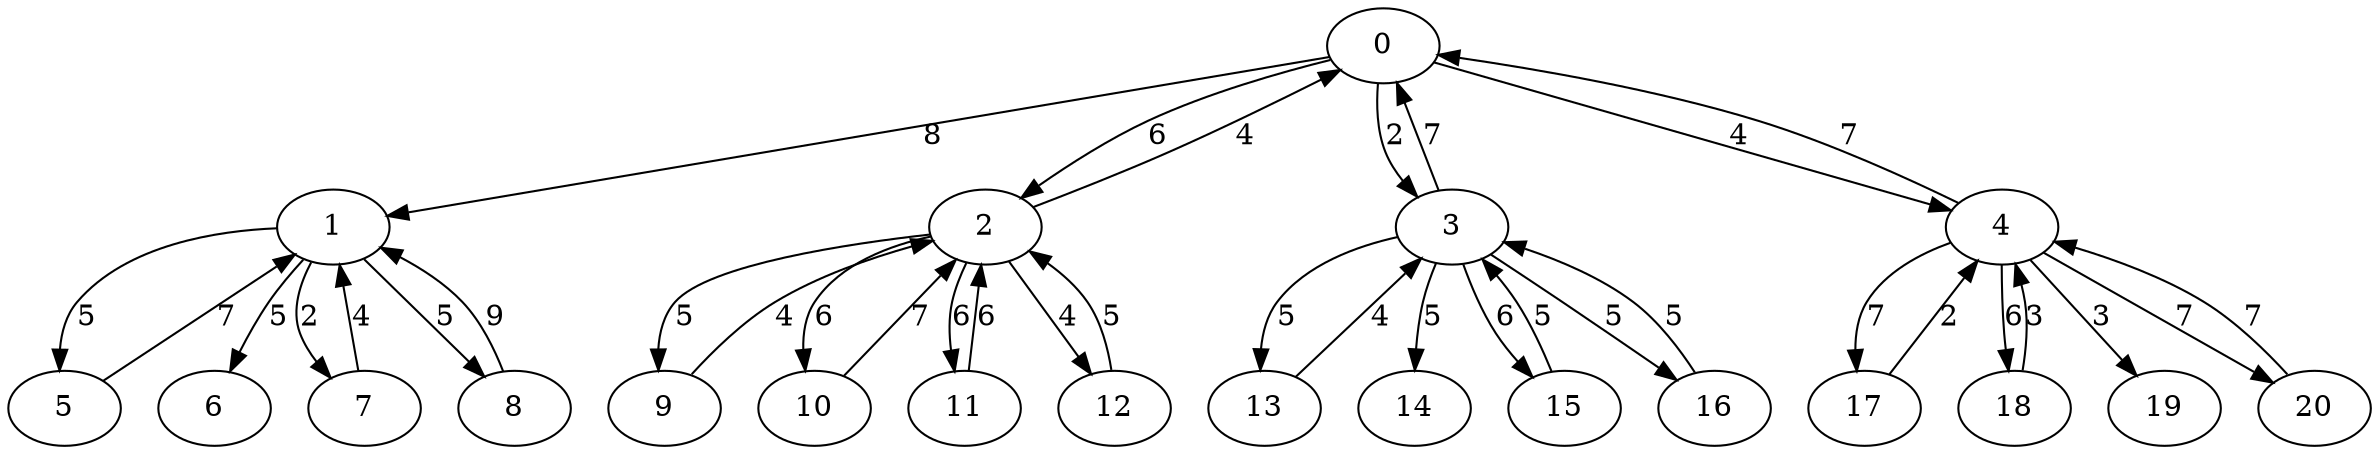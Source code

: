 strict digraph "" {
	0 -> 1	[label=8];
	0 -> 2	[label=6];
	0 -> 3	[label=2];
	0 -> 4	[label=4];
	1 -> 5	[label=5];
	1 -> 6	[label=5];
	1 -> 7	[label=2];
	1 -> 8	[label=5];
	2 -> 0	[label=4];
	2 -> 9	[label=5];
	2 -> 10	[label=6];
	2 -> 11	[label=6];
	2 -> 12	[label=4];
	3 -> 0	[label=7];
	3 -> 13	[label=5];
	3 -> 14	[label=5];
	3 -> 15	[label=6];
	3 -> 16	[label=5];
	4 -> 0	[label=7];
	4 -> 17	[label=7];
	4 -> 18	[label=6];
	4 -> 19	[label=3];
	4 -> 20	[label=7];
	5 -> 1	[label=7];
	7 -> 1	[label=4];
	8 -> 1	[label=9];
	9 -> 2	[label=4];
	10 -> 2	[label=7];
	11 -> 2	[label=6];
	12 -> 2	[label=5];
	13 -> 3	[label=4];
	15 -> 3	[label=5];
	16 -> 3	[label=5];
	17 -> 4	[label=2];
	18 -> 4	[label=3];
	20 -> 4	[label=7];
}
